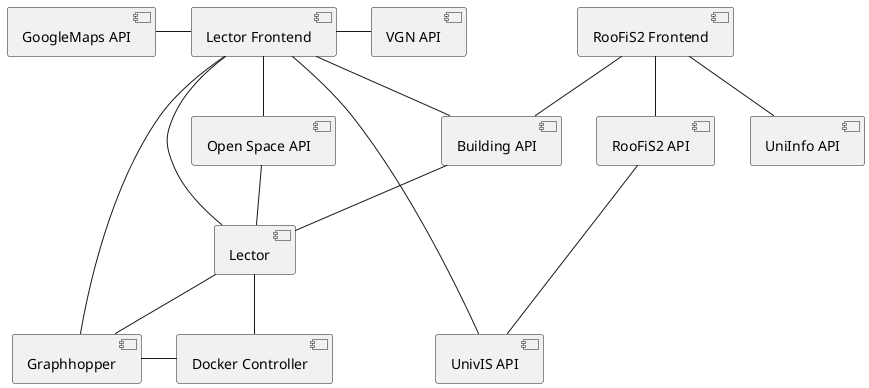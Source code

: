 @startuml

[Lector Frontend] -- [Lector]
[Lector Frontend] -- [Open Space API]
[Lector Frontend] -- [Building API]
[Lector Frontend] -- [Graphhopper]
[Lector Frontend] -right- [VGN API]
[Lector Frontend] -left- [GoogleMaps API]
[Lector Frontend] -- [UnivIS API]

[Building API] -- [Lector]
[Open Space API] -- [Lector]
[Lector] -- [Docker Controller]
[Lector] -- [Graphhopper]
[Graphhopper] -right- [Docker Controller]


[RooFiS2 Frontend] -- [Building API]
[RooFiS2 Frontend] -- [RooFiS2 API]
[RooFiS2 API] -down-- [UnivIS API]
[RooFiS2 Frontend] -- [UniInfo API]

@enduml
